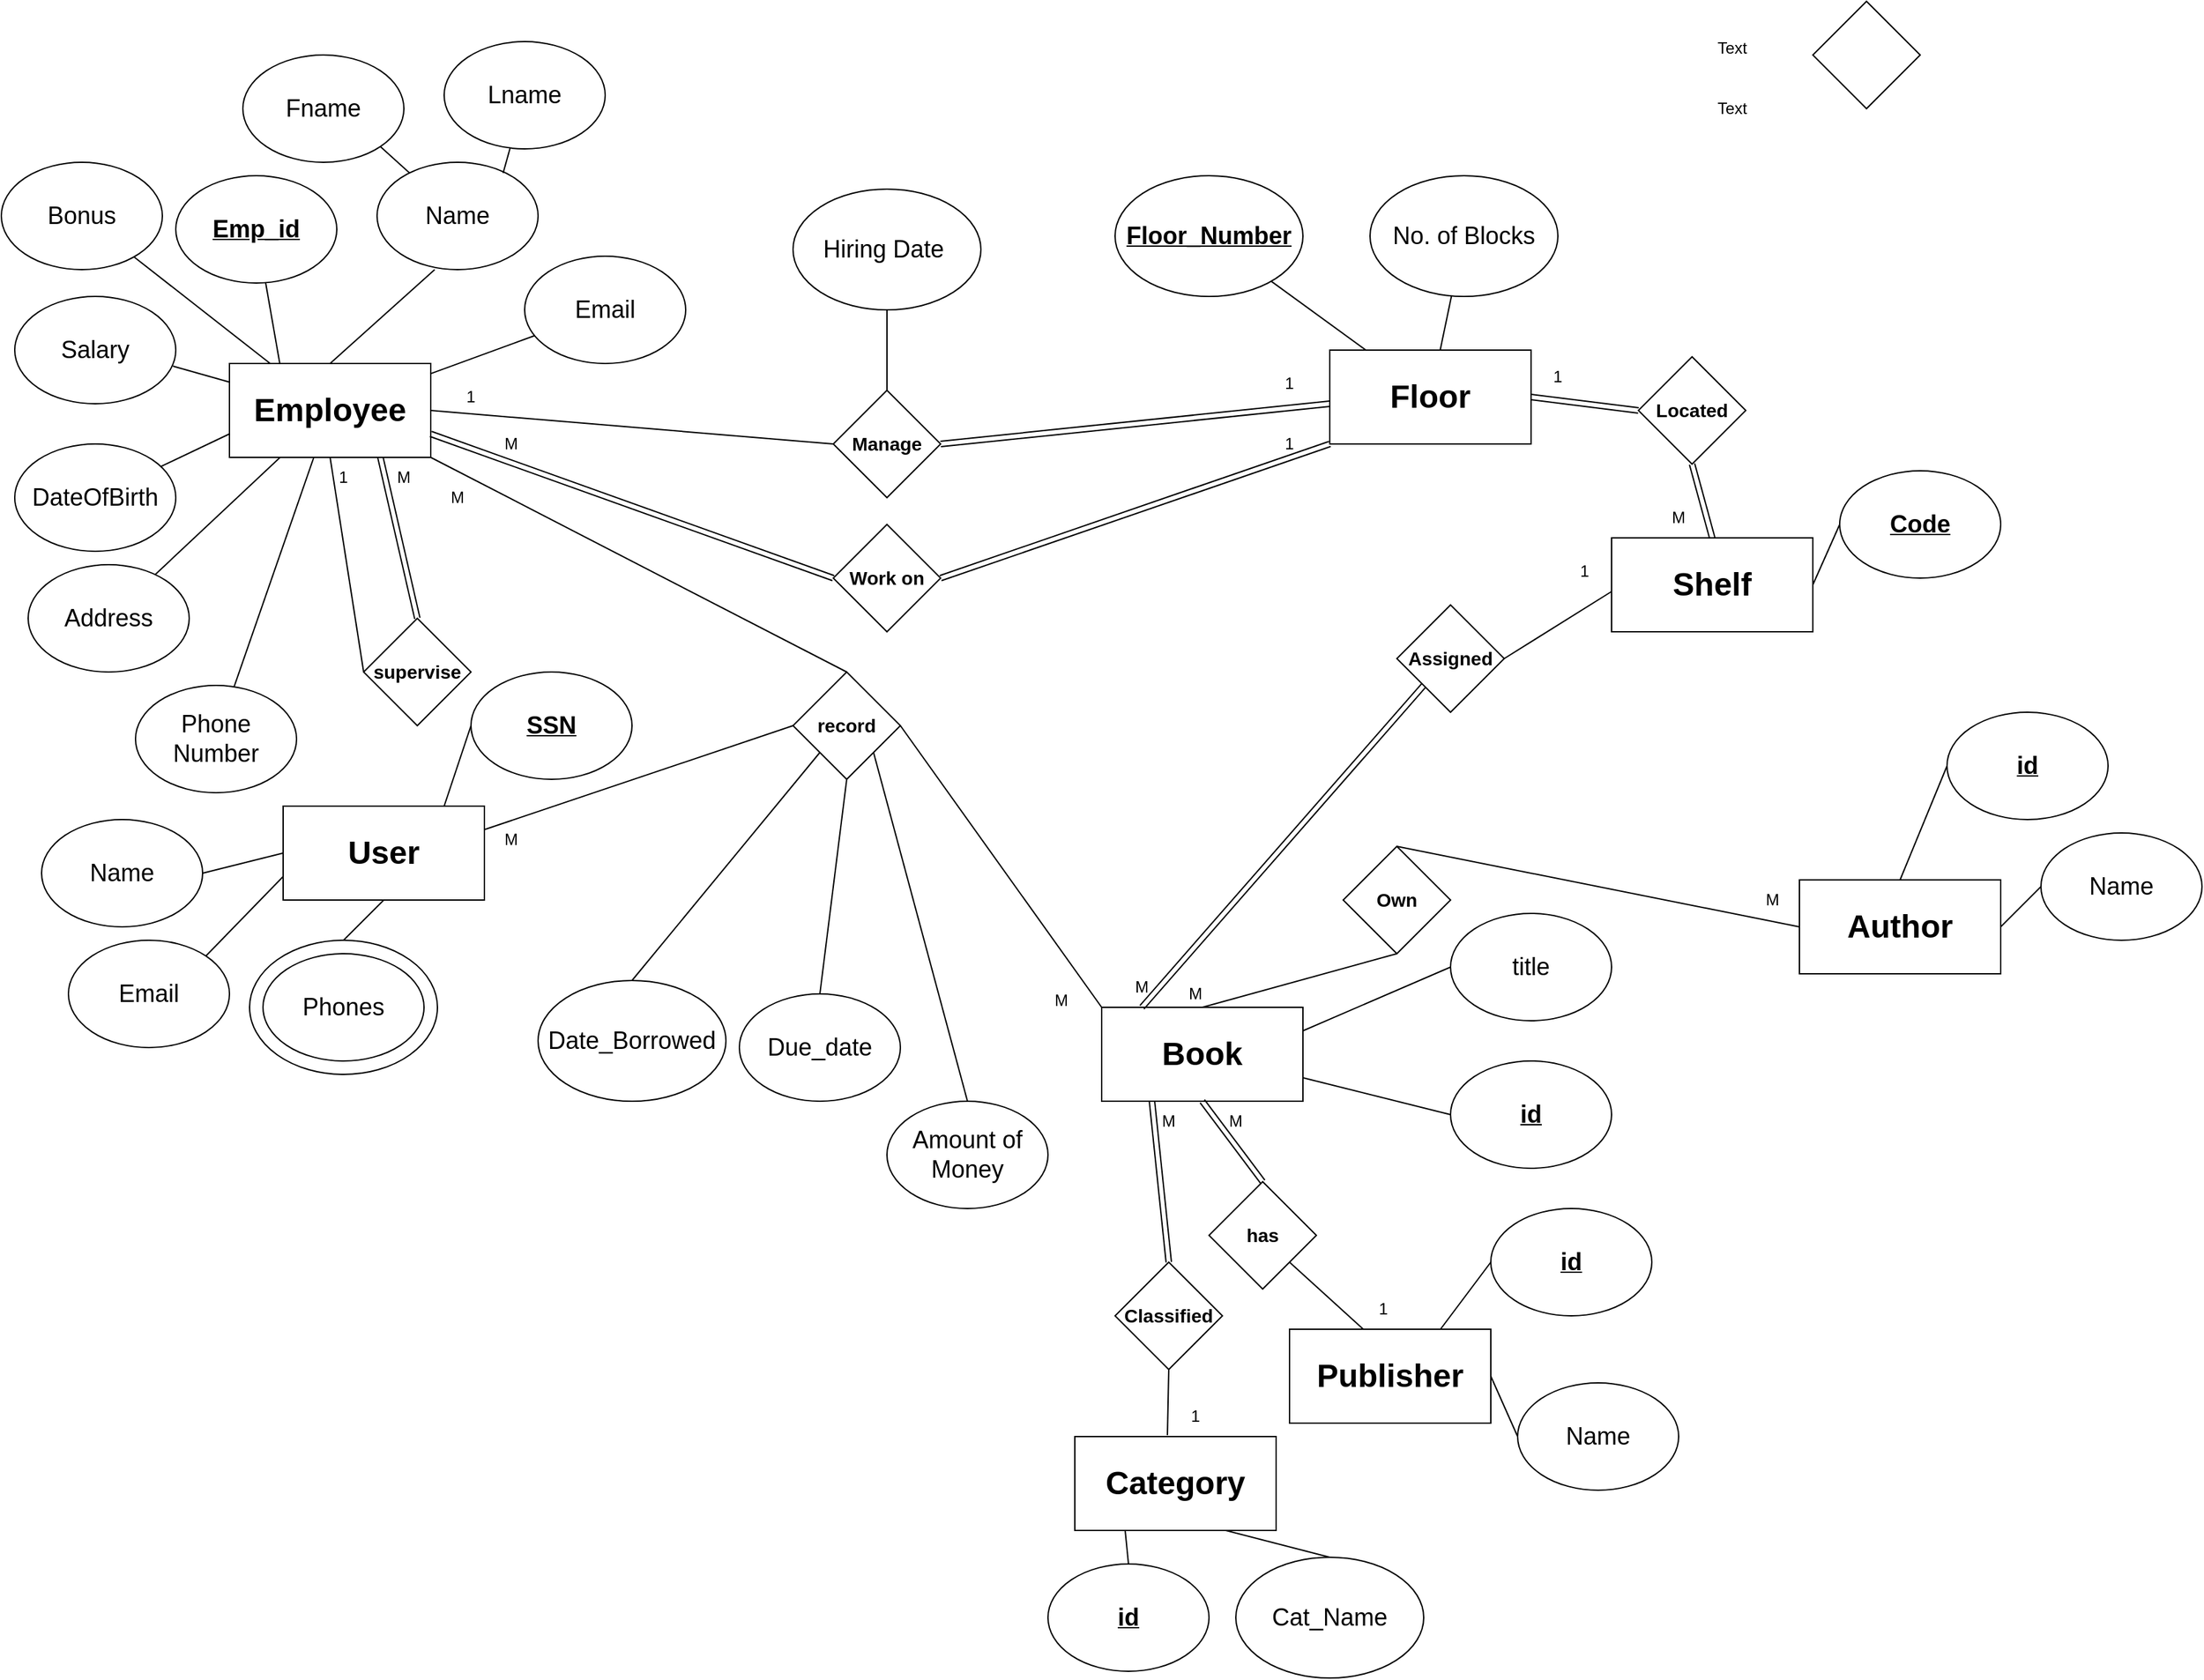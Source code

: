 <mxfile version="24.5.1" type="device">
  <diagram name="Page-1" id="z3cnARztxCHattwO2e-m">
    <mxGraphModel dx="2924" dy="2304" grid="1" gridSize="10" guides="1" tooltips="1" connect="1" arrows="1" fold="1" page="1" pageScale="1" pageWidth="850" pageHeight="1100" math="0" shadow="0">
      <root>
        <mxCell id="0" />
        <mxCell id="1" parent="0" />
        <mxCell id="AOK6RlnhA2tjS8RgAGG8-2" value="&lt;font style=&quot;font-size: 24px;&quot;&gt;&lt;b&gt;Employee&lt;/b&gt;&lt;/font&gt;" style="rounded=0;whiteSpace=wrap;html=1;" parent="1" vertex="1">
          <mxGeometry x="-440" y="110" width="150" height="70" as="geometry" />
        </mxCell>
        <mxCell id="AOK6RlnhA2tjS8RgAGG8-3" value="&lt;font style=&quot;font-size: 18px;&quot;&gt;&lt;u&gt;&lt;b&gt;Emp_id&lt;/b&gt;&lt;/u&gt;&lt;/font&gt;" style="ellipse;whiteSpace=wrap;html=1;" parent="1" vertex="1">
          <mxGeometry x="-480" y="-30" width="120" height="80" as="geometry" />
        </mxCell>
        <mxCell id="AOK6RlnhA2tjS8RgAGG8-4" style="edgeStyle=orthogonalEdgeStyle;rounded=0;orthogonalLoop=1;jettySize=auto;html=1;exitX=0.5;exitY=1;exitDx=0;exitDy=0;" parent="1" source="AOK6RlnhA2tjS8RgAGG8-2" target="AOK6RlnhA2tjS8RgAGG8-2" edge="1">
          <mxGeometry relative="1" as="geometry" />
        </mxCell>
        <mxCell id="AOK6RlnhA2tjS8RgAGG8-5" value="&lt;font style=&quot;font-size: 18px;&quot;&gt;Name&lt;/font&gt;" style="ellipse;whiteSpace=wrap;html=1;" parent="1" vertex="1">
          <mxGeometry x="-330" y="-40" width="120" height="80" as="geometry" />
        </mxCell>
        <mxCell id="AOK6RlnhA2tjS8RgAGG8-6" value="&lt;font style=&quot;font-size: 18px;&quot;&gt;Lname&lt;/font&gt;" style="ellipse;whiteSpace=wrap;html=1;" parent="1" vertex="1">
          <mxGeometry x="-280" y="-130" width="120" height="80" as="geometry" />
        </mxCell>
        <mxCell id="AOK6RlnhA2tjS8RgAGG8-7" value="&lt;font style=&quot;font-size: 18px;&quot;&gt;Fname&lt;/font&gt;" style="ellipse;whiteSpace=wrap;html=1;" parent="1" vertex="1">
          <mxGeometry x="-430" y="-120" width="120" height="80" as="geometry" />
        </mxCell>
        <mxCell id="AOK6RlnhA2tjS8RgAGG8-8" value="&lt;font style=&quot;font-size: 18px;&quot;&gt;Email&lt;/font&gt;" style="ellipse;whiteSpace=wrap;html=1;" parent="1" vertex="1">
          <mxGeometry x="-220" y="30" width="120" height="80" as="geometry" />
        </mxCell>
        <mxCell id="AOK6RlnhA2tjS8RgAGG8-9" value="&lt;font style=&quot;font-size: 18px;&quot;&gt;Salary&lt;/font&gt;" style="ellipse;whiteSpace=wrap;html=1;" parent="1" vertex="1">
          <mxGeometry x="-600" y="60" width="120" height="80" as="geometry" />
        </mxCell>
        <mxCell id="AOK6RlnhA2tjS8RgAGG8-10" value="&lt;font style=&quot;font-size: 18px;&quot;&gt;DateOfBirth&lt;/font&gt;" style="ellipse;whiteSpace=wrap;html=1;" parent="1" vertex="1">
          <mxGeometry x="-600" y="170" width="120" height="80" as="geometry" />
        </mxCell>
        <mxCell id="AOK6RlnhA2tjS8RgAGG8-13" value="" style="endArrow=none;html=1;rounded=0;exitX=0.25;exitY=0;exitDx=0;exitDy=0;" parent="1" source="AOK6RlnhA2tjS8RgAGG8-2" target="AOK6RlnhA2tjS8RgAGG8-3" edge="1">
          <mxGeometry width="50" height="50" relative="1" as="geometry">
            <mxPoint x="-390" y="100" as="sourcePoint" />
            <mxPoint x="-340" y="50" as="targetPoint" />
          </mxGeometry>
        </mxCell>
        <mxCell id="AOK6RlnhA2tjS8RgAGG8-16" value="" style="endArrow=none;html=1;rounded=0;entryX=0.5;entryY=1;entryDx=0;entryDy=0;exitX=0;exitY=0.5;exitDx=0;exitDy=0;" parent="1" source="AOK6RlnhA2tjS8RgAGG8-47" target="AOK6RlnhA2tjS8RgAGG8-2" edge="1">
          <mxGeometry width="50" height="50" relative="1" as="geometry">
            <mxPoint x="-370" y="260" as="sourcePoint" />
            <mxPoint x="-320" y="210" as="targetPoint" />
          </mxGeometry>
        </mxCell>
        <mxCell id="AOK6RlnhA2tjS8RgAGG8-17" value="" style="endArrow=none;html=1;rounded=0;entryX=0.358;entryY=1;entryDx=0;entryDy=0;entryPerimeter=0;exitX=0.5;exitY=0;exitDx=0;exitDy=0;" parent="1" source="AOK6RlnhA2tjS8RgAGG8-2" target="AOK6RlnhA2tjS8RgAGG8-5" edge="1">
          <mxGeometry width="50" height="50" relative="1" as="geometry">
            <mxPoint x="-350" y="100" as="sourcePoint" />
            <mxPoint x="-300" y="50" as="targetPoint" />
          </mxGeometry>
        </mxCell>
        <mxCell id="AOK6RlnhA2tjS8RgAGG8-18" value="" style="endArrow=none;html=1;rounded=0;exitX=0.783;exitY=0.1;exitDx=0;exitDy=0;exitPerimeter=0;" parent="1" source="AOK6RlnhA2tjS8RgAGG8-5" target="AOK6RlnhA2tjS8RgAGG8-6" edge="1">
          <mxGeometry width="50" height="50" relative="1" as="geometry">
            <mxPoint x="-60" y="-10" as="sourcePoint" />
            <mxPoint x="-10" y="-60" as="targetPoint" />
          </mxGeometry>
        </mxCell>
        <mxCell id="AOK6RlnhA2tjS8RgAGG8-19" value="" style="endArrow=none;html=1;rounded=0;entryX=1;entryY=1;entryDx=0;entryDy=0;" parent="1" source="AOK6RlnhA2tjS8RgAGG8-5" target="AOK6RlnhA2tjS8RgAGG8-7" edge="1">
          <mxGeometry width="50" height="50" relative="1" as="geometry">
            <mxPoint x="-360" as="sourcePoint" />
            <mxPoint x="-310" y="-50" as="targetPoint" />
          </mxGeometry>
        </mxCell>
        <mxCell id="AOK6RlnhA2tjS8RgAGG8-20" value="" style="endArrow=none;html=1;rounded=0;exitX=0.983;exitY=0.65;exitDx=0;exitDy=0;exitPerimeter=0;" parent="1" source="AOK6RlnhA2tjS8RgAGG8-9" target="AOK6RlnhA2tjS8RgAGG8-2" edge="1">
          <mxGeometry width="50" height="50" relative="1" as="geometry">
            <mxPoint x="-480" y="160" as="sourcePoint" />
            <mxPoint x="-430" y="110" as="targetPoint" />
          </mxGeometry>
        </mxCell>
        <mxCell id="AOK6RlnhA2tjS8RgAGG8-21" value="" style="endArrow=none;html=1;rounded=0;entryX=0;entryY=0.75;entryDx=0;entryDy=0;" parent="1" source="AOK6RlnhA2tjS8RgAGG8-10" target="AOK6RlnhA2tjS8RgAGG8-2" edge="1">
          <mxGeometry width="50" height="50" relative="1" as="geometry">
            <mxPoint x="-500" y="190" as="sourcePoint" />
            <mxPoint x="-450" y="140" as="targetPoint" />
          </mxGeometry>
        </mxCell>
        <mxCell id="AOK6RlnhA2tjS8RgAGG8-22" value="&lt;font style=&quot;font-size: 18px;&quot;&gt;Bonus&lt;/font&gt;" style="ellipse;whiteSpace=wrap;html=1;" parent="1" vertex="1">
          <mxGeometry x="-610" y="-40" width="120" height="80" as="geometry" />
        </mxCell>
        <mxCell id="AOK6RlnhA2tjS8RgAGG8-24" value="&lt;font style=&quot;font-size: 18px;&quot;&gt;Address&lt;/font&gt;" style="ellipse;whiteSpace=wrap;html=1;" parent="1" vertex="1">
          <mxGeometry x="-590" y="260" width="120" height="80" as="geometry" />
        </mxCell>
        <mxCell id="AOK6RlnhA2tjS8RgAGG8-27" value="&lt;font style=&quot;font-size: 18px;&quot;&gt;Phone Number&lt;/font&gt;" style="ellipse;whiteSpace=wrap;html=1;" parent="1" vertex="1">
          <mxGeometry x="-510" y="350" width="120" height="80" as="geometry" />
        </mxCell>
        <mxCell id="AOK6RlnhA2tjS8RgAGG8-29" value="" style="endArrow=none;html=1;rounded=0;" parent="1" source="AOK6RlnhA2tjS8RgAGG8-2" target="AOK6RlnhA2tjS8RgAGG8-8" edge="1">
          <mxGeometry width="50" height="50" relative="1" as="geometry">
            <mxPoint x="-270" y="160" as="sourcePoint" />
            <mxPoint x="-220" y="110" as="targetPoint" />
          </mxGeometry>
        </mxCell>
        <mxCell id="AOK6RlnhA2tjS8RgAGG8-31" value="" style="endArrow=none;html=1;rounded=0;" parent="1" source="AOK6RlnhA2tjS8RgAGG8-22" target="AOK6RlnhA2tjS8RgAGG8-2" edge="1">
          <mxGeometry width="50" height="50" relative="1" as="geometry">
            <mxPoint x="-500" y="110" as="sourcePoint" />
            <mxPoint x="-450" y="60" as="targetPoint" />
          </mxGeometry>
        </mxCell>
        <mxCell id="AOK6RlnhA2tjS8RgAGG8-32" value="" style="endArrow=none;html=1;rounded=0;" parent="1" source="AOK6RlnhA2tjS8RgAGG8-24" target="AOK6RlnhA2tjS8RgAGG8-2" edge="1">
          <mxGeometry width="50" height="50" relative="1" as="geometry">
            <mxPoint x="-440" y="270" as="sourcePoint" />
            <mxPoint x="-390" y="220" as="targetPoint" />
          </mxGeometry>
        </mxCell>
        <mxCell id="AOK6RlnhA2tjS8RgAGG8-33" value="" style="endArrow=none;html=1;rounded=0;" parent="1" source="AOK6RlnhA2tjS8RgAGG8-27" target="AOK6RlnhA2tjS8RgAGG8-2" edge="1">
          <mxGeometry width="50" height="50" relative="1" as="geometry">
            <mxPoint x="-445" y="320" as="sourcePoint" />
            <mxPoint x="-395" y="270" as="targetPoint" />
          </mxGeometry>
        </mxCell>
        <mxCell id="AOK6RlnhA2tjS8RgAGG8-34" value="" style="rhombus;whiteSpace=wrap;html=1;" parent="1" vertex="1">
          <mxGeometry x="740" y="-160" width="80" height="80" as="geometry" />
        </mxCell>
        <mxCell id="AOK6RlnhA2tjS8RgAGG8-35" value="&lt;font style=&quot;font-size: 24px;&quot;&gt;&lt;b&gt;Floor&lt;/b&gt;&lt;/font&gt;" style="rounded=0;whiteSpace=wrap;html=1;" parent="1" vertex="1">
          <mxGeometry x="380" y="100" width="150" height="70" as="geometry" />
        </mxCell>
        <mxCell id="AOK6RlnhA2tjS8RgAGG8-36" value="&lt;font style=&quot;font-size: 18px;&quot;&gt;No. of Blocks&lt;/font&gt;" style="ellipse;whiteSpace=wrap;html=1;" parent="1" vertex="1">
          <mxGeometry x="410" y="-30" width="140" height="90" as="geometry" />
        </mxCell>
        <mxCell id="AOK6RlnhA2tjS8RgAGG8-39" value="&lt;font style=&quot;font-size: 18px;&quot;&gt;&lt;u&gt;&lt;b&gt;Floor_Number&lt;/b&gt;&lt;/u&gt;&lt;/font&gt;" style="ellipse;whiteSpace=wrap;html=1;" parent="1" vertex="1">
          <mxGeometry x="220" y="-30" width="140" height="90" as="geometry" />
        </mxCell>
        <mxCell id="AOK6RlnhA2tjS8RgAGG8-40" value="" style="endArrow=none;html=1;rounded=0;" parent="1" source="AOK6RlnhA2tjS8RgAGG8-35" target="AOK6RlnhA2tjS8RgAGG8-36" edge="1">
          <mxGeometry width="50" height="50" relative="1" as="geometry">
            <mxPoint x="360" y="95" as="sourcePoint" />
            <mxPoint x="410" y="45" as="targetPoint" />
          </mxGeometry>
        </mxCell>
        <mxCell id="AOK6RlnhA2tjS8RgAGG8-41" value="" style="endArrow=none;html=1;rounded=0;" parent="1" source="AOK6RlnhA2tjS8RgAGG8-35" target="AOK6RlnhA2tjS8RgAGG8-39" edge="1">
          <mxGeometry width="50" height="50" relative="1" as="geometry">
            <mxPoint x="260" y="140" as="sourcePoint" />
            <mxPoint x="310" y="90" as="targetPoint" />
          </mxGeometry>
        </mxCell>
        <mxCell id="AOK6RlnhA2tjS8RgAGG8-42" value="&lt;font style=&quot;font-size: 14px;&quot;&gt;&lt;b&gt;Manage&lt;/b&gt;&lt;/font&gt;" style="rhombus;whiteSpace=wrap;html=1;" parent="1" vertex="1">
          <mxGeometry x="10" y="130" width="80" height="80" as="geometry" />
        </mxCell>
        <mxCell id="AOK6RlnhA2tjS8RgAGG8-44" value="Text" style="text;strokeColor=none;align=center;fillColor=none;html=1;verticalAlign=middle;whiteSpace=wrap;rounded=0;" parent="1" vertex="1">
          <mxGeometry x="650" y="-95" width="60" height="30" as="geometry" />
        </mxCell>
        <mxCell id="AOK6RlnhA2tjS8RgAGG8-45" value="1" style="text;strokeColor=none;align=center;fillColor=none;html=1;verticalAlign=middle;whiteSpace=wrap;rounded=0;" parent="1" vertex="1">
          <mxGeometry x="-290" y="120" width="60" height="30" as="geometry" />
        </mxCell>
        <mxCell id="AOK6RlnhA2tjS8RgAGG8-46" value="Text" style="text;strokeColor=none;align=center;fillColor=none;html=1;verticalAlign=middle;whiteSpace=wrap;rounded=0;" parent="1" vertex="1">
          <mxGeometry x="650" y="-140" width="60" height="30" as="geometry" />
        </mxCell>
        <mxCell id="AOK6RlnhA2tjS8RgAGG8-47" value="&lt;font style=&quot;font-size: 14px;&quot;&gt;&lt;b&gt;supervise&lt;/b&gt;&lt;/font&gt;" style="rhombus;whiteSpace=wrap;html=1;" parent="1" vertex="1">
          <mxGeometry x="-340" y="300" width="80" height="80" as="geometry" />
        </mxCell>
        <mxCell id="AOK6RlnhA2tjS8RgAGG8-50" value="1" style="text;strokeColor=none;align=center;fillColor=none;html=1;verticalAlign=middle;whiteSpace=wrap;rounded=0;" parent="1" vertex="1">
          <mxGeometry x="320" y="110" width="60" height="30" as="geometry" />
        </mxCell>
        <mxCell id="AOK6RlnhA2tjS8RgAGG8-52" value="" style="endArrow=none;html=1;rounded=0;entryX=0.75;entryY=1;entryDx=0;entryDy=0;exitX=0.5;exitY=0;exitDx=0;exitDy=0;shape=link;" parent="1" source="AOK6RlnhA2tjS8RgAGG8-47" target="AOK6RlnhA2tjS8RgAGG8-2" edge="1">
          <mxGeometry width="50" height="50" relative="1" as="geometry">
            <mxPoint x="-192.5" y="245" as="sourcePoint" />
            <mxPoint x="-219.5" y="175" as="targetPoint" />
          </mxGeometry>
        </mxCell>
        <mxCell id="AOK6RlnhA2tjS8RgAGG8-55" value="&lt;font style=&quot;font-size: 18px;&quot;&gt;Hiring Date&amp;nbsp;&lt;/font&gt;" style="ellipse;whiteSpace=wrap;html=1;" parent="1" vertex="1">
          <mxGeometry x="-20" y="-20" width="140" height="90" as="geometry" />
        </mxCell>
        <mxCell id="AOK6RlnhA2tjS8RgAGG8-56" value="" style="endArrow=none;html=1;rounded=0;exitX=1;exitY=0.5;exitDx=0;exitDy=0;entryX=0;entryY=0.5;entryDx=0;entryDy=0;shape=link;" parent="1" source="AOK6RlnhA2tjS8RgAGG8-35" target="yWRNZ5kheewWcG8K71Du-6" edge="1">
          <mxGeometry width="50" height="50" relative="1" as="geometry">
            <mxPoint x="390" y="370" as="sourcePoint" />
            <mxPoint x="592.5" y="130" as="targetPoint" />
          </mxGeometry>
        </mxCell>
        <mxCell id="AOK6RlnhA2tjS8RgAGG8-57" value="" style="endArrow=none;html=1;rounded=0;entryX=0.5;entryY=1;entryDx=0;entryDy=0;exitX=0.5;exitY=0;exitDx=0;exitDy=0;" parent="1" source="AOK6RlnhA2tjS8RgAGG8-42" target="AOK6RlnhA2tjS8RgAGG8-55" edge="1">
          <mxGeometry width="50" height="50" relative="1" as="geometry">
            <mxPoint x="200" y="125" as="sourcePoint" />
            <mxPoint x="140" y="15" as="targetPoint" />
          </mxGeometry>
        </mxCell>
        <mxCell id="AOK6RlnhA2tjS8RgAGG8-58" value="&lt;span style=&quot;font-size: 14px;&quot;&gt;&lt;b&gt;Work on&lt;/b&gt;&lt;/span&gt;" style="rhombus;whiteSpace=wrap;html=1;" parent="1" vertex="1">
          <mxGeometry x="10" y="230" width="80" height="80" as="geometry" />
        </mxCell>
        <mxCell id="AOK6RlnhA2tjS8RgAGG8-59" value="" style="endArrow=none;html=1;rounded=0;exitX=0;exitY=0.5;exitDx=0;exitDy=0;entryX=1;entryY=0.75;entryDx=0;entryDy=0;shape=link;" parent="1" source="AOK6RlnhA2tjS8RgAGG8-58" target="AOK6RlnhA2tjS8RgAGG8-2" edge="1">
          <mxGeometry width="50" height="50" relative="1" as="geometry">
            <mxPoint x="-90" y="320" as="sourcePoint" />
            <mxPoint x="-150" y="210" as="targetPoint" />
          </mxGeometry>
        </mxCell>
        <mxCell id="AOK6RlnhA2tjS8RgAGG8-60" value="" style="endArrow=none;html=1;rounded=0;exitX=1;exitY=0.5;exitDx=0;exitDy=0;entryX=0;entryY=1;entryDx=0;entryDy=0;shape=link;" parent="1" source="AOK6RlnhA2tjS8RgAGG8-58" target="AOK6RlnhA2tjS8RgAGG8-35" edge="1">
          <mxGeometry width="50" height="50" relative="1" as="geometry">
            <mxPoint x="220" y="360" as="sourcePoint" />
            <mxPoint x="160" y="250" as="targetPoint" />
          </mxGeometry>
        </mxCell>
        <mxCell id="AOK6RlnhA2tjS8RgAGG8-61" value="1" style="text;strokeColor=none;align=center;fillColor=none;html=1;verticalAlign=middle;whiteSpace=wrap;rounded=0;" parent="1" vertex="1">
          <mxGeometry x="320" y="155" width="60" height="30" as="geometry" />
        </mxCell>
        <mxCell id="AOK6RlnhA2tjS8RgAGG8-62" value="M" style="text;strokeColor=none;align=center;fillColor=none;html=1;verticalAlign=middle;whiteSpace=wrap;rounded=0;" parent="1" vertex="1">
          <mxGeometry x="-260" y="155" width="60" height="30" as="geometry" />
        </mxCell>
        <mxCell id="AOK6RlnhA2tjS8RgAGG8-63" value="&lt;font style=&quot;font-size: 24px;&quot;&gt;&lt;b&gt;User&lt;/b&gt;&lt;/font&gt;" style="rounded=0;whiteSpace=wrap;html=1;" parent="1" vertex="1">
          <mxGeometry x="-400" y="440" width="150" height="70" as="geometry" />
        </mxCell>
        <mxCell id="AOK6RlnhA2tjS8RgAGG8-69" value="&lt;font style=&quot;font-size: 18px;&quot;&gt;Email&lt;/font&gt;" style="ellipse;whiteSpace=wrap;html=1;" parent="1" vertex="1">
          <mxGeometry x="-560" y="540" width="120" height="80" as="geometry" />
        </mxCell>
        <mxCell id="AOK6RlnhA2tjS8RgAGG8-71" value="&lt;span style=&quot;font-size: 18px;&quot;&gt;Name&lt;/span&gt;" style="ellipse;whiteSpace=wrap;html=1;" parent="1" vertex="1">
          <mxGeometry x="-580" y="450" width="120" height="80" as="geometry" />
        </mxCell>
        <mxCell id="AOK6RlnhA2tjS8RgAGG8-75" value="&lt;font style=&quot;font-size: 18px;&quot;&gt;&lt;u&gt;&lt;b&gt;SSN&lt;/b&gt;&lt;/u&gt;&lt;/font&gt;" style="ellipse;whiteSpace=wrap;html=1;" parent="1" vertex="1">
          <mxGeometry x="-260" y="340" width="120" height="80" as="geometry" />
        </mxCell>
        <mxCell id="AOK6RlnhA2tjS8RgAGG8-77" value="" style="endArrow=none;html=1;rounded=0;entryX=0;entryY=0.5;entryDx=0;entryDy=0;exitX=1;exitY=0.5;exitDx=0;exitDy=0;" parent="1" source="AOK6RlnhA2tjS8RgAGG8-71" target="AOK6RlnhA2tjS8RgAGG8-63" edge="1">
          <mxGeometry width="50" height="50" relative="1" as="geometry">
            <mxPoint x="-560" y="821" as="sourcePoint" />
            <mxPoint x="-500" y="650" as="targetPoint" />
          </mxGeometry>
        </mxCell>
        <mxCell id="AOK6RlnhA2tjS8RgAGG8-78" value="" style="endArrow=none;html=1;rounded=0;entryX=0;entryY=0.5;entryDx=0;entryDy=0;exitX=1;exitY=1;exitDx=0;exitDy=0;" parent="1" target="AOK6RlnhA2tjS8RgAGG8-75" edge="1">
          <mxGeometry width="50" height="50" relative="1" as="geometry">
            <mxPoint x="-280" y="440" as="sourcePoint" />
            <mxPoint x="-232.426" y="373.284" as="targetPoint" />
          </mxGeometry>
        </mxCell>
        <mxCell id="AOK6RlnhA2tjS8RgAGG8-79" value="" style="endArrow=none;html=1;rounded=0;entryX=0;entryY=0.75;entryDx=0;entryDy=0;exitX=1;exitY=0;exitDx=0;exitDy=0;" parent="1" source="AOK6RlnhA2tjS8RgAGG8-69" target="AOK6RlnhA2tjS8RgAGG8-63" edge="1">
          <mxGeometry width="50" height="50" relative="1" as="geometry">
            <mxPoint x="-470" y="530" as="sourcePoint" />
            <mxPoint x="-410" y="515" as="targetPoint" />
          </mxGeometry>
        </mxCell>
        <mxCell id="AOK6RlnhA2tjS8RgAGG8-80" value="" style="endArrow=none;html=1;rounded=0;entryX=0.5;entryY=1;entryDx=0;entryDy=0;exitX=0.5;exitY=0;exitDx=0;exitDy=0;" parent="1" source="AOK6RlnhA2tjS8RgAGG8-76" target="AOK6RlnhA2tjS8RgAGG8-63" edge="1">
          <mxGeometry width="50" height="50" relative="1" as="geometry">
            <mxPoint x="-267.57" y="568.72" as="sourcePoint" />
            <mxPoint x="-199.57" y="531.72" as="targetPoint" />
          </mxGeometry>
        </mxCell>
        <mxCell id="AOK6RlnhA2tjS8RgAGG8-81" value="" style="group" parent="1" vertex="1" connectable="0">
          <mxGeometry x="-425" y="540" width="140" height="100" as="geometry" />
        </mxCell>
        <mxCell id="AOK6RlnhA2tjS8RgAGG8-76" value="" style="ellipse;whiteSpace=wrap;html=1;" parent="AOK6RlnhA2tjS8RgAGG8-81" vertex="1">
          <mxGeometry width="140" height="100" as="geometry" />
        </mxCell>
        <mxCell id="AOK6RlnhA2tjS8RgAGG8-70" value="&lt;font style=&quot;font-size: 18px;&quot;&gt;Phones&lt;/font&gt;" style="ellipse;whiteSpace=wrap;html=1;" parent="AOK6RlnhA2tjS8RgAGG8-81" vertex="1">
          <mxGeometry x="10" y="10" width="120" height="80" as="geometry" />
        </mxCell>
        <mxCell id="AOK6RlnhA2tjS8RgAGG8-82" value="&lt;font style=&quot;font-size: 24px;&quot;&gt;&lt;b&gt;Book&lt;/b&gt;&lt;/font&gt;" style="rounded=0;whiteSpace=wrap;html=1;" parent="1" vertex="1">
          <mxGeometry x="210" y="590" width="150" height="70" as="geometry" />
        </mxCell>
        <mxCell id="AOK6RlnhA2tjS8RgAGG8-83" value="&lt;font style=&quot;font-size: 18px;&quot;&gt;&lt;u&gt;&lt;b&gt;id&lt;/b&gt;&lt;/u&gt;&lt;/font&gt;" style="ellipse;whiteSpace=wrap;html=1;" parent="1" vertex="1">
          <mxGeometry x="470" y="630" width="120" height="80" as="geometry" />
        </mxCell>
        <mxCell id="AOK6RlnhA2tjS8RgAGG8-84" value="&lt;span style=&quot;font-size: 18px;&quot;&gt;title&lt;/span&gt;" style="ellipse;whiteSpace=wrap;html=1;" parent="1" vertex="1">
          <mxGeometry x="470" y="520" width="120" height="80" as="geometry" />
        </mxCell>
        <mxCell id="AOK6RlnhA2tjS8RgAGG8-85" value="" style="endArrow=none;html=1;rounded=0;entryX=0;entryY=0.5;entryDx=0;entryDy=0;exitX=1;exitY=0.75;exitDx=0;exitDy=0;" parent="1" source="AOK6RlnhA2tjS8RgAGG8-82" target="AOK6RlnhA2tjS8RgAGG8-83" edge="1">
          <mxGeometry width="50" height="50" relative="1" as="geometry">
            <mxPoint x="360" y="690" as="sourcePoint" />
            <mxPoint x="428" y="653" as="targetPoint" />
          </mxGeometry>
        </mxCell>
        <mxCell id="AOK6RlnhA2tjS8RgAGG8-86" value="" style="endArrow=none;html=1;rounded=0;entryX=0;entryY=0.5;entryDx=0;entryDy=0;exitX=1;exitY=0.25;exitDx=0;exitDy=0;" parent="1" source="AOK6RlnhA2tjS8RgAGG8-82" target="AOK6RlnhA2tjS8RgAGG8-84" edge="1">
          <mxGeometry width="50" height="50" relative="1" as="geometry">
            <mxPoint x="350" y="573" as="sourcePoint" />
            <mxPoint x="470" y="600" as="targetPoint" />
          </mxGeometry>
        </mxCell>
        <mxCell id="AOK6RlnhA2tjS8RgAGG8-91" value="&lt;span style=&quot;font-size: 18px;&quot;&gt;Date_Borrowed&lt;/span&gt;" style="ellipse;whiteSpace=wrap;html=1;" parent="1" vertex="1">
          <mxGeometry x="-210" y="570" width="140" height="90" as="geometry" />
        </mxCell>
        <mxCell id="AOK6RlnhA2tjS8RgAGG8-94" value="&lt;span style=&quot;font-size: 18px;&quot;&gt;Due_date&lt;/span&gt;" style="ellipse;whiteSpace=wrap;html=1;" parent="1" vertex="1">
          <mxGeometry x="-60" y="580" width="120" height="80" as="geometry" />
        </mxCell>
        <mxCell id="AOK6RlnhA2tjS8RgAGG8-95" value="&lt;span style=&quot;font-size: 18px;&quot;&gt;Amount of Money&lt;/span&gt;" style="ellipse;whiteSpace=wrap;html=1;" parent="1" vertex="1">
          <mxGeometry x="50" y="660" width="120" height="80" as="geometry" />
        </mxCell>
        <mxCell id="AOK6RlnhA2tjS8RgAGG8-97" value="" style="endArrow=none;html=1;rounded=0;exitX=0.5;exitY=0;exitDx=0;exitDy=0;entryX=0;entryY=1;entryDx=0;entryDy=0;" parent="1" source="AOK6RlnhA2tjS8RgAGG8-91" target="Wm-Stg2aWcoPE4MV4svv-1" edge="1">
          <mxGeometry width="50" height="50" relative="1" as="geometry">
            <mxPoint x="-160" y="550" as="sourcePoint" />
            <mxPoint x="-10" y="510" as="targetPoint" />
          </mxGeometry>
        </mxCell>
        <mxCell id="AOK6RlnhA2tjS8RgAGG8-98" value="" style="endArrow=none;html=1;rounded=0;exitX=0.5;exitY=0;exitDx=0;exitDy=0;entryX=0.5;entryY=1;entryDx=0;entryDy=0;" parent="1" source="AOK6RlnhA2tjS8RgAGG8-94" target="Wm-Stg2aWcoPE4MV4svv-1" edge="1">
          <mxGeometry width="50" height="50" relative="1" as="geometry">
            <mxPoint x="-40" y="555" as="sourcePoint" />
            <mxPoint x="10" y="530" as="targetPoint" />
          </mxGeometry>
        </mxCell>
        <mxCell id="AOK6RlnhA2tjS8RgAGG8-99" value="" style="endArrow=none;html=1;rounded=0;exitX=0.5;exitY=0;exitDx=0;exitDy=0;entryX=1;entryY=1;entryDx=0;entryDy=0;" parent="1" source="AOK6RlnhA2tjS8RgAGG8-95" target="Wm-Stg2aWcoPE4MV4svv-1" edge="1">
          <mxGeometry width="50" height="50" relative="1" as="geometry">
            <mxPoint x="90" y="555" as="sourcePoint" />
            <mxPoint x="30" y="510" as="targetPoint" />
          </mxGeometry>
        </mxCell>
        <mxCell id="AOK6RlnhA2tjS8RgAGG8-100" value="&lt;span style=&quot;font-size: 24px;&quot;&gt;&lt;b&gt;Author&lt;/b&gt;&lt;/span&gt;" style="rounded=0;whiteSpace=wrap;html=1;" parent="1" vertex="1">
          <mxGeometry x="730" y="495" width="150" height="70" as="geometry" />
        </mxCell>
        <mxCell id="AOK6RlnhA2tjS8RgAGG8-101" value="&lt;span style=&quot;font-size: 14px;&quot;&gt;&lt;b&gt;Own&lt;/b&gt;&lt;/span&gt;" style="rhombus;whiteSpace=wrap;html=1;" parent="1" vertex="1">
          <mxGeometry x="390" y="470" width="80" height="80" as="geometry" />
        </mxCell>
        <mxCell id="AOK6RlnhA2tjS8RgAGG8-102" value="" style="endArrow=none;html=1;rounded=0;exitX=0.5;exitY=1;exitDx=0;exitDy=0;entryX=0.5;entryY=0;entryDx=0;entryDy=0;" parent="1" source="AOK6RlnhA2tjS8RgAGG8-101" target="AOK6RlnhA2tjS8RgAGG8-82" edge="1">
          <mxGeometry width="50" height="50" relative="1" as="geometry">
            <mxPoint x="15" y="523" as="sourcePoint" />
            <mxPoint x="235" y="520" as="targetPoint" />
          </mxGeometry>
        </mxCell>
        <mxCell id="AOK6RlnhA2tjS8RgAGG8-103" value="" style="endArrow=none;html=1;rounded=0;exitX=0.5;exitY=0;exitDx=0;exitDy=0;entryX=0;entryY=0.5;entryDx=0;entryDy=0;" parent="1" source="AOK6RlnhA2tjS8RgAGG8-101" target="AOK6RlnhA2tjS8RgAGG8-100" edge="1">
          <mxGeometry width="50" height="50" relative="1" as="geometry">
            <mxPoint x="130" y="433" as="sourcePoint" />
            <mxPoint x="350" y="430" as="targetPoint" />
          </mxGeometry>
        </mxCell>
        <mxCell id="AOK6RlnhA2tjS8RgAGG8-104" value="M" style="text;strokeColor=none;align=center;fillColor=none;html=1;verticalAlign=middle;whiteSpace=wrap;rounded=0;" parent="1" vertex="1">
          <mxGeometry x="680" y="495" width="60" height="30" as="geometry" />
        </mxCell>
        <mxCell id="AOK6RlnhA2tjS8RgAGG8-106" value="&lt;span style=&quot;font-size: 24px;&quot;&gt;&lt;b&gt;Publisher&lt;/b&gt;&lt;/span&gt;" style="rounded=0;whiteSpace=wrap;html=1;" parent="1" vertex="1">
          <mxGeometry x="350" y="830" width="150" height="70" as="geometry" />
        </mxCell>
        <mxCell id="AOK6RlnhA2tjS8RgAGG8-107" value="&lt;span style=&quot;font-size: 14px;&quot;&gt;&lt;b&gt;has&lt;/b&gt;&lt;/span&gt;" style="rhombus;whiteSpace=wrap;html=1;" parent="1" vertex="1">
          <mxGeometry x="290" y="720" width="80" height="80" as="geometry" />
        </mxCell>
        <mxCell id="AOK6RlnhA2tjS8RgAGG8-109" value="" style="endArrow=none;html=1;rounded=0;exitX=0.5;exitY=0;exitDx=0;exitDy=0;entryX=0.5;entryY=1;entryDx=0;entryDy=0;shape=link;" parent="1" source="AOK6RlnhA2tjS8RgAGG8-107" target="AOK6RlnhA2tjS8RgAGG8-82" edge="1">
          <mxGeometry width="50" height="50" relative="1" as="geometry">
            <mxPoint x="360" y="620" as="sourcePoint" />
            <mxPoint x="260" y="530" as="targetPoint" />
          </mxGeometry>
        </mxCell>
        <mxCell id="AOK6RlnhA2tjS8RgAGG8-110" value="1" style="text;strokeColor=none;align=center;fillColor=none;html=1;verticalAlign=middle;whiteSpace=wrap;rounded=0;" parent="1" vertex="1">
          <mxGeometry x="390" y="800" width="60" height="30" as="geometry" />
        </mxCell>
        <mxCell id="AOK6RlnhA2tjS8RgAGG8-111" value="M" style="text;strokeColor=none;align=center;fillColor=none;html=1;verticalAlign=middle;whiteSpace=wrap;rounded=0;" parent="1" vertex="1">
          <mxGeometry x="280" y="660" width="60" height="30" as="geometry" />
        </mxCell>
        <mxCell id="AOK6RlnhA2tjS8RgAGG8-112" value="&lt;font style=&quot;font-size: 18px;&quot;&gt;&lt;u&gt;&lt;b&gt;id&lt;/b&gt;&lt;/u&gt;&lt;/font&gt;" style="ellipse;whiteSpace=wrap;html=1;" parent="1" vertex="1">
          <mxGeometry x="840" y="370" width="120" height="80" as="geometry" />
        </mxCell>
        <mxCell id="AOK6RlnhA2tjS8RgAGG8-113" value="&lt;font style=&quot;font-size: 18px;&quot;&gt;&lt;u&gt;&lt;b&gt;id&lt;/b&gt;&lt;/u&gt;&lt;/font&gt;" style="ellipse;whiteSpace=wrap;html=1;" parent="1" vertex="1">
          <mxGeometry x="500" y="740" width="120" height="80" as="geometry" />
        </mxCell>
        <mxCell id="AOK6RlnhA2tjS8RgAGG8-114" value="&lt;span style=&quot;font-size: 18px;&quot;&gt;Name&lt;/span&gt;" style="ellipse;whiteSpace=wrap;html=1;" parent="1" vertex="1">
          <mxGeometry x="910" y="460" width="120" height="80" as="geometry" />
        </mxCell>
        <mxCell id="AOK6RlnhA2tjS8RgAGG8-115" value="&lt;span style=&quot;font-size: 18px;&quot;&gt;Name&lt;/span&gt;" style="ellipse;whiteSpace=wrap;html=1;" parent="1" vertex="1">
          <mxGeometry x="520" y="870" width="120" height="80" as="geometry" />
        </mxCell>
        <mxCell id="AOK6RlnhA2tjS8RgAGG8-116" value="" style="endArrow=none;html=1;rounded=0;exitX=0.5;exitY=0;exitDx=0;exitDy=0;entryX=0;entryY=0.5;entryDx=0;entryDy=0;" parent="1" source="AOK6RlnhA2tjS8RgAGG8-100" target="AOK6RlnhA2tjS8RgAGG8-112" edge="1">
          <mxGeometry width="50" height="50" relative="1" as="geometry">
            <mxPoint x="540" y="320" as="sourcePoint" />
            <mxPoint x="635" y="310" as="targetPoint" />
          </mxGeometry>
        </mxCell>
        <mxCell id="AOK6RlnhA2tjS8RgAGG8-117" value="" style="endArrow=none;html=1;rounded=0;exitX=1;exitY=0.5;exitDx=0;exitDy=0;entryX=0;entryY=0.5;entryDx=0;entryDy=0;" parent="1" source="AOK6RlnhA2tjS8RgAGG8-100" target="AOK6RlnhA2tjS8RgAGG8-114" edge="1">
          <mxGeometry width="50" height="50" relative="1" as="geometry">
            <mxPoint x="710" y="567.5" as="sourcePoint" />
            <mxPoint x="735" y="512.5" as="targetPoint" />
          </mxGeometry>
        </mxCell>
        <mxCell id="AOK6RlnhA2tjS8RgAGG8-118" value="" style="endArrow=none;html=1;rounded=0;exitX=0.75;exitY=0;exitDx=0;exitDy=0;entryX=0;entryY=0.5;entryDx=0;entryDy=0;" parent="1" source="AOK6RlnhA2tjS8RgAGG8-106" target="AOK6RlnhA2tjS8RgAGG8-113" edge="1">
          <mxGeometry width="50" height="50" relative="1" as="geometry">
            <mxPoint x="450" y="820" as="sourcePoint" />
            <mxPoint x="475" y="765" as="targetPoint" />
          </mxGeometry>
        </mxCell>
        <mxCell id="AOK6RlnhA2tjS8RgAGG8-119" value="" style="endArrow=none;html=1;rounded=0;exitX=0;exitY=0.5;exitDx=0;exitDy=0;entryX=1;entryY=0.5;entryDx=0;entryDy=0;" parent="1" source="AOK6RlnhA2tjS8RgAGG8-115" target="AOK6RlnhA2tjS8RgAGG8-106" edge="1">
          <mxGeometry width="50" height="50" relative="1" as="geometry">
            <mxPoint x="520" y="885" as="sourcePoint" />
            <mxPoint x="545" y="830" as="targetPoint" />
          </mxGeometry>
        </mxCell>
        <mxCell id="AOK6RlnhA2tjS8RgAGG8-120" value="&lt;font style=&quot;font-size: 24px;&quot;&gt;&lt;b&gt;Category&lt;/b&gt;&lt;/font&gt;" style="rounded=0;whiteSpace=wrap;html=1;" parent="1" vertex="1">
          <mxGeometry x="190" y="910" width="150" height="70" as="geometry" />
        </mxCell>
        <mxCell id="AOK6RlnhA2tjS8RgAGG8-121" value="&lt;span style=&quot;font-size: 14px;&quot;&gt;&lt;b&gt;Classified&lt;/b&gt;&lt;/span&gt;" style="rhombus;whiteSpace=wrap;html=1;" parent="1" vertex="1">
          <mxGeometry x="220" y="780" width="80" height="80" as="geometry" />
        </mxCell>
        <mxCell id="AOK6RlnhA2tjS8RgAGG8-122" value="" style="endArrow=none;html=1;rounded=0;exitX=0.5;exitY=0;exitDx=0;exitDy=0;entryX=0.25;entryY=1;entryDx=0;entryDy=0;shape=link;" parent="1" source="AOK6RlnhA2tjS8RgAGG8-121" target="AOK6RlnhA2tjS8RgAGG8-82" edge="1">
          <mxGeometry width="50" height="50" relative="1" as="geometry">
            <mxPoint x="272.5" y="750" as="sourcePoint" />
            <mxPoint x="227.5" y="690" as="targetPoint" />
          </mxGeometry>
        </mxCell>
        <mxCell id="AOK6RlnhA2tjS8RgAGG8-124" value="1" style="text;strokeColor=none;align=center;fillColor=none;html=1;verticalAlign=middle;whiteSpace=wrap;rounded=0;" parent="1" vertex="1">
          <mxGeometry x="250" y="880" width="60" height="30" as="geometry" />
        </mxCell>
        <mxCell id="AOK6RlnhA2tjS8RgAGG8-126" value="M" style="text;strokeColor=none;align=center;fillColor=none;html=1;verticalAlign=middle;whiteSpace=wrap;rounded=0;" parent="1" vertex="1">
          <mxGeometry x="230" y="660" width="60" height="30" as="geometry" />
        </mxCell>
        <mxCell id="AOK6RlnhA2tjS8RgAGG8-127" value="&lt;font style=&quot;font-size: 18px;&quot;&gt;&lt;u&gt;&lt;b&gt;id&lt;/b&gt;&lt;/u&gt;&lt;/font&gt;" style="ellipse;whiteSpace=wrap;html=1;" parent="1" vertex="1">
          <mxGeometry x="170" y="1005" width="120" height="80" as="geometry" />
        </mxCell>
        <mxCell id="AOK6RlnhA2tjS8RgAGG8-130" value="&lt;span style=&quot;font-size: 18px;&quot;&gt;Cat_Name&lt;/span&gt;" style="ellipse;whiteSpace=wrap;html=1;" parent="1" vertex="1">
          <mxGeometry x="310" y="1000" width="140" height="90" as="geometry" />
        </mxCell>
        <mxCell id="AOK6RlnhA2tjS8RgAGG8-131" value="" style="endArrow=none;html=1;rounded=0;exitX=0.5;exitY=0;exitDx=0;exitDy=0;entryX=0.25;entryY=1;entryDx=0;entryDy=0;" parent="1" source="AOK6RlnhA2tjS8RgAGG8-127" target="AOK6RlnhA2tjS8RgAGG8-120" edge="1">
          <mxGeometry width="50" height="50" relative="1" as="geometry">
            <mxPoint x="42.5" y="920" as="sourcePoint" />
            <mxPoint x="30.5" y="800" as="targetPoint" />
          </mxGeometry>
        </mxCell>
        <mxCell id="AOK6RlnhA2tjS8RgAGG8-132" value="" style="endArrow=none;html=1;rounded=0;exitX=0.5;exitY=0;exitDx=0;exitDy=0;entryX=0.75;entryY=1;entryDx=0;entryDy=0;" parent="1" source="AOK6RlnhA2tjS8RgAGG8-130" target="AOK6RlnhA2tjS8RgAGG8-120" edge="1">
          <mxGeometry width="50" height="50" relative="1" as="geometry">
            <mxPoint x="192.5" y="1030" as="sourcePoint" />
            <mxPoint x="240.5" y="990" as="targetPoint" />
          </mxGeometry>
        </mxCell>
        <mxCell id="AOK6RlnhA2tjS8RgAGG8-133" value="&lt;span style=&quot;font-size: 24px;&quot;&gt;&lt;b&gt;Shelf&lt;/b&gt;&lt;/span&gt;" style="rounded=0;whiteSpace=wrap;html=1;" parent="1" vertex="1">
          <mxGeometry x="590" y="240" width="150" height="70" as="geometry" />
        </mxCell>
        <mxCell id="AOK6RlnhA2tjS8RgAGG8-135" value="" style="endArrow=none;html=1;rounded=0;exitX=1;exitY=0.5;exitDx=0;exitDy=0;entryX=0;entryY=0.5;entryDx=0;entryDy=0;" parent="1" source="AOK6RlnhA2tjS8RgAGG8-133" target="yWRNZ5kheewWcG8K71Du-1" edge="1">
          <mxGeometry width="50" height="50" relative="1" as="geometry">
            <mxPoint x="309.996" y="429.996" as="sourcePoint" />
            <mxPoint x="767.57" y="298.28" as="targetPoint" />
          </mxGeometry>
        </mxCell>
        <mxCell id="yWRNZ5kheewWcG8K71Du-1" value="&lt;font style=&quot;font-size: 18px;&quot;&gt;&lt;u&gt;&lt;b&gt;Code&lt;/b&gt;&lt;/u&gt;&lt;/font&gt;" style="ellipse;whiteSpace=wrap;html=1;" parent="1" vertex="1">
          <mxGeometry x="760" y="190" width="120" height="80" as="geometry" />
        </mxCell>
        <mxCell id="yWRNZ5kheewWcG8K71Du-2" value="&lt;span style=&quot;font-size: 14px;&quot;&gt;&lt;b&gt;Assigned&lt;/b&gt;&lt;/span&gt;" style="rhombus;whiteSpace=wrap;html=1;" parent="1" vertex="1">
          <mxGeometry x="430" y="290" width="80" height="80" as="geometry" />
        </mxCell>
        <mxCell id="yWRNZ5kheewWcG8K71Du-4" value="M" style="text;strokeColor=none;align=center;fillColor=none;html=1;verticalAlign=middle;whiteSpace=wrap;rounded=0;" parent="1" vertex="1">
          <mxGeometry x="250" y="565" width="60" height="30" as="geometry" />
        </mxCell>
        <mxCell id="yWRNZ5kheewWcG8K71Du-5" value="1" style="text;strokeColor=none;align=center;fillColor=none;html=1;verticalAlign=middle;whiteSpace=wrap;rounded=0;" parent="1" vertex="1">
          <mxGeometry x="540" y="250" width="60" height="30" as="geometry" />
        </mxCell>
        <mxCell id="yWRNZ5kheewWcG8K71Du-6" value="&lt;span style=&quot;font-size: 14px;&quot;&gt;&lt;b&gt;Located&lt;/b&gt;&lt;/span&gt;" style="rhombus;whiteSpace=wrap;html=1;" parent="1" vertex="1">
          <mxGeometry x="610" y="105" width="80" height="80" as="geometry" />
        </mxCell>
        <mxCell id="yWRNZ5kheewWcG8K71Du-7" value="" style="endArrow=none;html=1;rounded=0;exitX=0.5;exitY=1;exitDx=0;exitDy=0;entryX=0.5;entryY=0;entryDx=0;entryDy=0;shape=link;" parent="1" source="yWRNZ5kheewWcG8K71Du-6" target="AOK6RlnhA2tjS8RgAGG8-133" edge="1">
          <mxGeometry width="50" height="50" relative="1" as="geometry">
            <mxPoint x="720" y="130" as="sourcePoint" />
            <mxPoint x="800" y="140" as="targetPoint" />
          </mxGeometry>
        </mxCell>
        <mxCell id="yWRNZ5kheewWcG8K71Du-8" value="1" style="text;strokeColor=none;align=center;fillColor=none;html=1;verticalAlign=middle;whiteSpace=wrap;rounded=0;" parent="1" vertex="1">
          <mxGeometry x="520" y="105" width="60" height="30" as="geometry" />
        </mxCell>
        <mxCell id="yWRNZ5kheewWcG8K71Du-9" value="M" style="text;strokeColor=none;align=center;fillColor=none;html=1;verticalAlign=middle;whiteSpace=wrap;rounded=0;" parent="1" vertex="1">
          <mxGeometry x="610" y="210" width="60" height="30" as="geometry" />
        </mxCell>
        <mxCell id="yWRNZ5kheewWcG8K71Du-10" value="" style="endArrow=none;html=1;rounded=0;exitX=0;exitY=1;exitDx=0;exitDy=0;shape=link;" parent="1" source="yWRNZ5kheewWcG8K71Du-2" edge="1">
          <mxGeometry width="50" height="50" relative="1" as="geometry">
            <mxPoint x="240" y="357.5" as="sourcePoint" />
            <mxPoint x="240" y="590" as="targetPoint" />
          </mxGeometry>
        </mxCell>
        <mxCell id="yWRNZ5kheewWcG8K71Du-11" value="M" style="text;strokeColor=none;align=center;fillColor=none;html=1;verticalAlign=middle;whiteSpace=wrap;rounded=0;" parent="1" vertex="1">
          <mxGeometry x="210" y="560" width="60" height="30" as="geometry" />
        </mxCell>
        <mxCell id="Wm-Stg2aWcoPE4MV4svv-1" value="&lt;span style=&quot;font-size: 14px;&quot;&gt;&lt;b&gt;record&lt;/b&gt;&lt;/span&gt;" style="rhombus;whiteSpace=wrap;html=1;" parent="1" vertex="1">
          <mxGeometry x="-20" y="340" width="80" height="80" as="geometry" />
        </mxCell>
        <mxCell id="Wm-Stg2aWcoPE4MV4svv-4" value="1" style="text;strokeColor=none;align=center;fillColor=none;html=1;verticalAlign=middle;whiteSpace=wrap;rounded=0;" parent="1" vertex="1">
          <mxGeometry x="-385" y="180" width="60" height="30" as="geometry" />
        </mxCell>
        <mxCell id="Wm-Stg2aWcoPE4MV4svv-5" value="M" style="text;strokeColor=none;align=center;fillColor=none;html=1;verticalAlign=middle;whiteSpace=wrap;rounded=0;" parent="1" vertex="1">
          <mxGeometry x="-340" y="180" width="60" height="30" as="geometry" />
        </mxCell>
        <mxCell id="Wm-Stg2aWcoPE4MV4svv-6" value="" style="endArrow=none;html=1;rounded=0;exitX=1;exitY=0.25;exitDx=0;exitDy=0;entryX=0;entryY=0.5;entryDx=0;entryDy=0;" parent="1" source="AOK6RlnhA2tjS8RgAGG8-63" target="Wm-Stg2aWcoPE4MV4svv-1" edge="1">
          <mxGeometry width="50" height="50" relative="1" as="geometry">
            <mxPoint x="-220" y="443" as="sourcePoint" />
            <mxPoint y="440" as="targetPoint" />
          </mxGeometry>
        </mxCell>
        <mxCell id="Wm-Stg2aWcoPE4MV4svv-7" value="" style="endArrow=none;html=1;rounded=0;exitX=1;exitY=1;exitDx=0;exitDy=0;entryX=0.5;entryY=0;entryDx=0;entryDy=0;" parent="1" source="AOK6RlnhA2tjS8RgAGG8-2" target="Wm-Stg2aWcoPE4MV4svv-1" edge="1">
          <mxGeometry width="50" height="50" relative="1" as="geometry">
            <mxPoint x="-290" y="339.25" as="sourcePoint" />
            <mxPoint x="-60" y="261.25" as="targetPoint" />
          </mxGeometry>
        </mxCell>
        <mxCell id="Wm-Stg2aWcoPE4MV4svv-8" value="" style="endArrow=none;html=1;rounded=0;exitX=1;exitY=0.5;exitDx=0;exitDy=0;entryX=0;entryY=1;entryDx=0;entryDy=0;" parent="1" source="Wm-Stg2aWcoPE4MV4svv-1" target="yWRNZ5kheewWcG8K71Du-11" edge="1">
          <mxGeometry width="50" height="50" relative="1" as="geometry">
            <mxPoint x="50" y="470.5" as="sourcePoint" />
            <mxPoint x="280" y="392.5" as="targetPoint" />
          </mxGeometry>
        </mxCell>
        <mxCell id="vVZk_1BRVbxI1648wmKv-1" value="" style="endArrow=none;html=1;rounded=0;entryX=1;entryY=1;entryDx=0;entryDy=0;exitX=1;exitY=0.5;exitDx=0;exitDy=0;shape=link;" edge="1" parent="1" source="AOK6RlnhA2tjS8RgAGG8-42" target="AOK6RlnhA2tjS8RgAGG8-50">
          <mxGeometry width="50" height="50" relative="1" as="geometry">
            <mxPoint x="180" y="170" as="sourcePoint" />
            <mxPoint x="230" y="120" as="targetPoint" />
          </mxGeometry>
        </mxCell>
        <mxCell id="vVZk_1BRVbxI1648wmKv-2" value="" style="endArrow=none;html=1;rounded=0;exitX=0;exitY=0.5;exitDx=0;exitDy=0;entryX=1;entryY=0.5;entryDx=0;entryDy=0;" edge="1" parent="1" source="AOK6RlnhA2tjS8RgAGG8-42" target="AOK6RlnhA2tjS8RgAGG8-2">
          <mxGeometry width="50" height="50" relative="1" as="geometry">
            <mxPoint x="-10" y="198.75" as="sourcePoint" />
            <mxPoint x="-310" y="91.75" as="targetPoint" />
          </mxGeometry>
        </mxCell>
        <mxCell id="vVZk_1BRVbxI1648wmKv-4" value="" style="endArrow=none;html=1;rounded=0;exitX=0.25;exitY=1;exitDx=0;exitDy=0;entryX=1;entryY=1;entryDx=0;entryDy=0;" edge="1" parent="1" source="AOK6RlnhA2tjS8RgAGG8-110" target="AOK6RlnhA2tjS8RgAGG8-107">
          <mxGeometry width="50" height="50" relative="1" as="geometry">
            <mxPoint x="410" y="840" as="sourcePoint" />
            <mxPoint x="365" y="780" as="targetPoint" />
          </mxGeometry>
        </mxCell>
        <mxCell id="vVZk_1BRVbxI1648wmKv-6" value="" style="endArrow=none;html=1;rounded=0;exitX=0.46;exitY=-0.014;exitDx=0;exitDy=0;entryX=0.5;entryY=1;entryDx=0;entryDy=0;exitPerimeter=0;" edge="1" parent="1" source="AOK6RlnhA2tjS8RgAGG8-120" target="AOK6RlnhA2tjS8RgAGG8-121">
          <mxGeometry width="50" height="50" relative="1" as="geometry">
            <mxPoint x="225" y="900" as="sourcePoint" />
            <mxPoint x="170" y="850" as="targetPoint" />
          </mxGeometry>
        </mxCell>
        <mxCell id="vVZk_1BRVbxI1648wmKv-7" value="" style="endArrow=none;html=1;rounded=0;entryX=1;entryY=0.5;entryDx=0;entryDy=0;" edge="1" parent="1" target="yWRNZ5kheewWcG8K71Du-2">
          <mxGeometry width="50" height="50" relative="1" as="geometry">
            <mxPoint x="590" y="280" as="sourcePoint" />
            <mxPoint x="370" y="525" as="targetPoint" />
          </mxGeometry>
        </mxCell>
        <mxCell id="vVZk_1BRVbxI1648wmKv-8" value="M" style="text;strokeColor=none;align=center;fillColor=none;html=1;verticalAlign=middle;whiteSpace=wrap;rounded=0;" vertex="1" parent="1">
          <mxGeometry x="-300" y="195" width="60" height="30" as="geometry" />
        </mxCell>
        <mxCell id="vVZk_1BRVbxI1648wmKv-9" value="M" style="text;strokeColor=none;align=center;fillColor=none;html=1;verticalAlign=middle;whiteSpace=wrap;rounded=0;" vertex="1" parent="1">
          <mxGeometry x="150" y="570" width="60" height="30" as="geometry" />
        </mxCell>
        <mxCell id="vVZk_1BRVbxI1648wmKv-10" value="M" style="text;strokeColor=none;align=center;fillColor=none;html=1;verticalAlign=middle;whiteSpace=wrap;rounded=0;" vertex="1" parent="1">
          <mxGeometry x="-260" y="450" width="60" height="30" as="geometry" />
        </mxCell>
      </root>
    </mxGraphModel>
  </diagram>
</mxfile>
